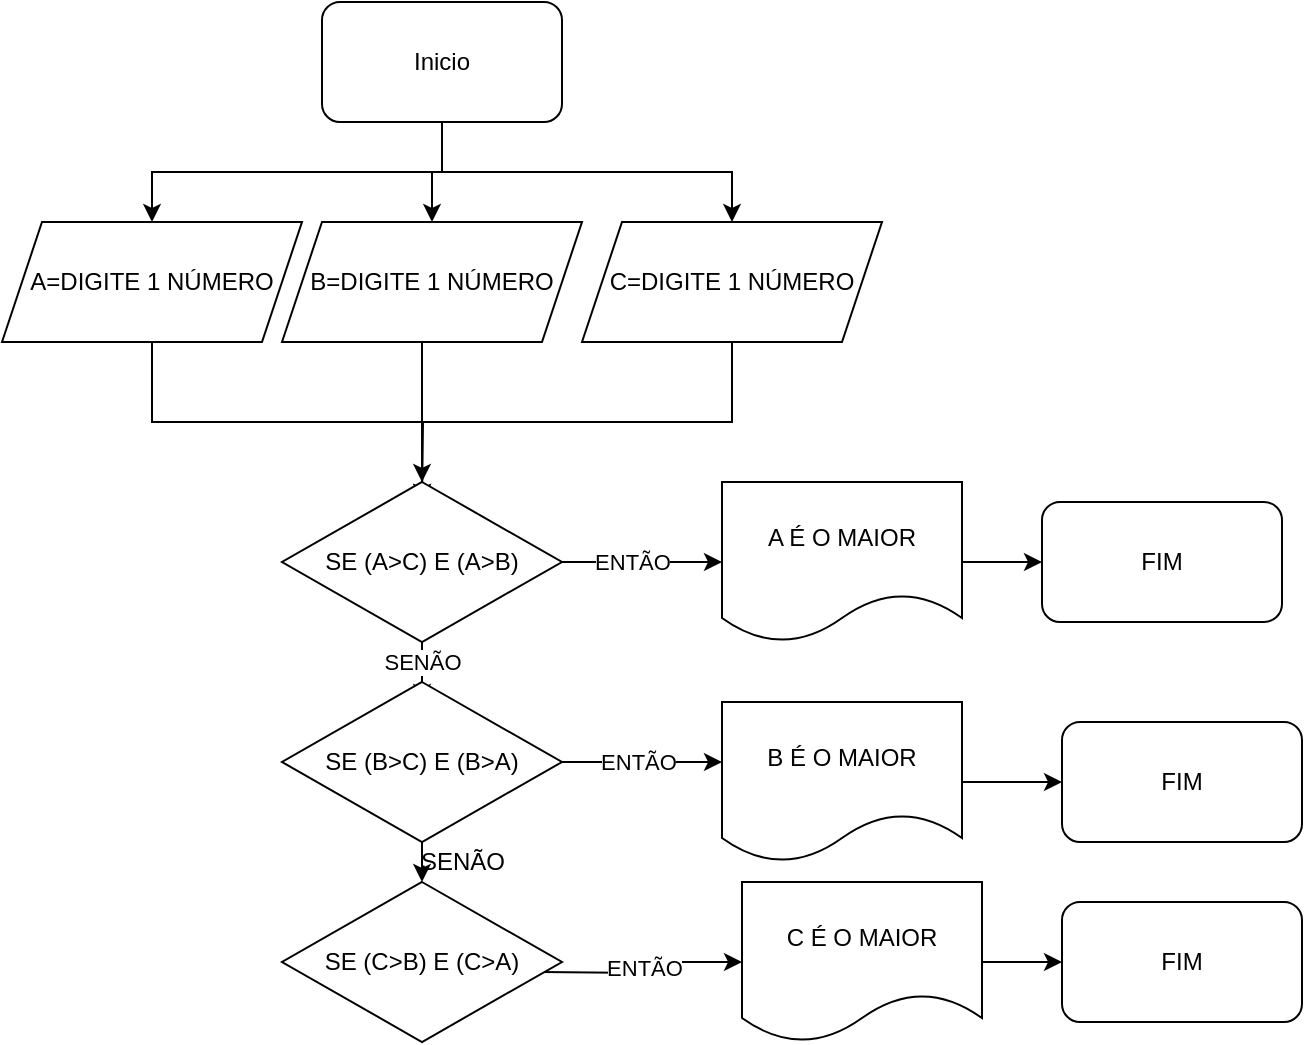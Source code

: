 <mxfile version="14.4.6" type="github">
  <diagram id="vF4iMhBAjs350FeFTQnq" name="Page-1">
    <mxGraphModel dx="1422" dy="794" grid="1" gridSize="10" guides="1" tooltips="1" connect="1" arrows="1" fold="1" page="1" pageScale="1" pageWidth="827" pageHeight="1169" math="0" shadow="0">
      <root>
        <mxCell id="0" />
        <mxCell id="1" parent="0" />
        <mxCell id="4fqeMKU_hJklu5X01QzV-25" style="edgeStyle=orthogonalEdgeStyle;rounded=0;orthogonalLoop=1;jettySize=auto;html=1;exitX=0.5;exitY=1;exitDx=0;exitDy=0;" edge="1" parent="1" source="4fqeMKU_hJklu5X01QzV-1" target="4fqeMKU_hJklu5X01QzV-2">
          <mxGeometry relative="1" as="geometry" />
        </mxCell>
        <mxCell id="4fqeMKU_hJklu5X01QzV-26" style="edgeStyle=orthogonalEdgeStyle;rounded=0;orthogonalLoop=1;jettySize=auto;html=1;exitX=0.5;exitY=1;exitDx=0;exitDy=0;entryX=0.5;entryY=0;entryDx=0;entryDy=0;" edge="1" parent="1" source="4fqeMKU_hJklu5X01QzV-1" target="4fqeMKU_hJklu5X01QzV-22">
          <mxGeometry relative="1" as="geometry" />
        </mxCell>
        <mxCell id="4fqeMKU_hJklu5X01QzV-27" style="edgeStyle=orthogonalEdgeStyle;rounded=0;orthogonalLoop=1;jettySize=auto;html=1;exitX=0.5;exitY=1;exitDx=0;exitDy=0;" edge="1" parent="1" source="4fqeMKU_hJklu5X01QzV-1" target="4fqeMKU_hJklu5X01QzV-23">
          <mxGeometry relative="1" as="geometry" />
        </mxCell>
        <mxCell id="4fqeMKU_hJklu5X01QzV-1" value="Inicio" style="rounded=1;whiteSpace=wrap;html=1;" vertex="1" parent="1">
          <mxGeometry x="270" y="70" width="120" height="60" as="geometry" />
        </mxCell>
        <mxCell id="4fqeMKU_hJklu5X01QzV-31" style="edgeStyle=orthogonalEdgeStyle;rounded=0;orthogonalLoop=1;jettySize=auto;html=1;exitX=0.5;exitY=1;exitDx=0;exitDy=0;entryX=0.5;entryY=0;entryDx=0;entryDy=0;" edge="1" parent="1" source="4fqeMKU_hJklu5X01QzV-2">
          <mxGeometry relative="1" as="geometry">
            <mxPoint x="320" y="320" as="targetPoint" />
          </mxGeometry>
        </mxCell>
        <mxCell id="4fqeMKU_hJklu5X01QzV-2" value="A=DIGITE 1 NÚMERO" style="shape=parallelogram;perimeter=parallelogramPerimeter;whiteSpace=wrap;html=1;fixedSize=1;" vertex="1" parent="1">
          <mxGeometry x="110" y="180" width="150" height="60" as="geometry" />
        </mxCell>
        <mxCell id="4fqeMKU_hJklu5X01QzV-10" value="A É O MAIOR" style="shape=document;whiteSpace=wrap;html=1;boundedLbl=1;" vertex="1" parent="1">
          <mxGeometry x="470" y="310" width="120" height="80" as="geometry" />
        </mxCell>
        <mxCell id="4fqeMKU_hJklu5X01QzV-33" style="edgeStyle=orthogonalEdgeStyle;rounded=0;orthogonalLoop=1;jettySize=auto;html=1;exitX=0.5;exitY=1;exitDx=0;exitDy=0;entryX=0.5;entryY=0;entryDx=0;entryDy=0;" edge="1" parent="1" source="4fqeMKU_hJklu5X01QzV-22">
          <mxGeometry relative="1" as="geometry">
            <mxPoint x="320" y="320" as="targetPoint" />
            <Array as="points">
              <mxPoint x="320" y="240" />
            </Array>
          </mxGeometry>
        </mxCell>
        <mxCell id="4fqeMKU_hJklu5X01QzV-22" value="B=DIGITE 1 NÚMERO" style="shape=parallelogram;perimeter=parallelogramPerimeter;whiteSpace=wrap;html=1;fixedSize=1;" vertex="1" parent="1">
          <mxGeometry x="250" y="180" width="150" height="60" as="geometry" />
        </mxCell>
        <mxCell id="4fqeMKU_hJklu5X01QzV-34" style="edgeStyle=orthogonalEdgeStyle;rounded=0;orthogonalLoop=1;jettySize=auto;html=1;exitX=0.5;exitY=1;exitDx=0;exitDy=0;" edge="1" parent="1" source="4fqeMKU_hJklu5X01QzV-23">
          <mxGeometry relative="1" as="geometry">
            <mxPoint x="320" y="310" as="targetPoint" />
            <Array as="points">
              <mxPoint x="475" y="280" />
              <mxPoint x="320" y="280" />
            </Array>
          </mxGeometry>
        </mxCell>
        <mxCell id="4fqeMKU_hJklu5X01QzV-23" value="C=DIGITE 1 NÚMERO" style="shape=parallelogram;perimeter=parallelogramPerimeter;whiteSpace=wrap;html=1;fixedSize=1;" vertex="1" parent="1">
          <mxGeometry x="400" y="180" width="150" height="60" as="geometry" />
        </mxCell>
        <mxCell id="4fqeMKU_hJklu5X01QzV-32" value="ENTÃO" style="endArrow=classic;html=1;" edge="1" parent="1">
          <mxGeometry width="50" height="50" relative="1" as="geometry">
            <mxPoint x="380" y="350" as="sourcePoint" />
            <mxPoint x="470" y="350" as="targetPoint" />
          </mxGeometry>
        </mxCell>
        <mxCell id="4fqeMKU_hJklu5X01QzV-35" value="SENÃO" style="endArrow=classic;html=1;exitX=0.5;exitY=1;exitDx=0;exitDy=0;" edge="1" parent="1">
          <mxGeometry width="50" height="50" relative="1" as="geometry">
            <mxPoint x="320" y="380" as="sourcePoint" />
            <mxPoint x="320" y="420" as="targetPoint" />
          </mxGeometry>
        </mxCell>
        <mxCell id="4fqeMKU_hJklu5X01QzV-38" value="ENTÃO&lt;br&gt;" style="endArrow=classic;html=1;exitX=1;exitY=0.5;exitDx=0;exitDy=0;" edge="1" parent="1">
          <mxGeometry width="50" height="50" relative="1" as="geometry">
            <mxPoint x="385" y="450" as="sourcePoint" />
            <mxPoint x="470" y="450" as="targetPoint" />
          </mxGeometry>
        </mxCell>
        <mxCell id="4fqeMKU_hJklu5X01QzV-39" value="B É O MAIOR" style="shape=document;whiteSpace=wrap;html=1;boundedLbl=1;" vertex="1" parent="1">
          <mxGeometry x="470" y="420" width="120" height="80" as="geometry" />
        </mxCell>
        <mxCell id="4fqeMKU_hJklu5X01QzV-47" value="ENTÃO" style="edgeStyle=orthogonalEdgeStyle;rounded=0;orthogonalLoop=1;jettySize=auto;html=1;exitX=1;exitY=0.5;exitDx=0;exitDy=0;entryX=0;entryY=0.5;entryDx=0;entryDy=0;" edge="1" parent="1" target="4fqeMKU_hJklu5X01QzV-43">
          <mxGeometry relative="1" as="geometry">
            <mxPoint x="380" y="555" as="sourcePoint" />
          </mxGeometry>
        </mxCell>
        <mxCell id="4fqeMKU_hJklu5X01QzV-55" style="edgeStyle=orthogonalEdgeStyle;rounded=0;orthogonalLoop=1;jettySize=auto;html=1;exitX=1;exitY=0.5;exitDx=0;exitDy=0;entryX=0;entryY=0.5;entryDx=0;entryDy=0;" edge="1" parent="1" source="4fqeMKU_hJklu5X01QzV-43" target="4fqeMKU_hJklu5X01QzV-53">
          <mxGeometry relative="1" as="geometry" />
        </mxCell>
        <mxCell id="4fqeMKU_hJklu5X01QzV-43" value="C É O MAIOR" style="shape=document;whiteSpace=wrap;html=1;boundedLbl=1;" vertex="1" parent="1">
          <mxGeometry x="480" y="510" width="120" height="80" as="geometry" />
        </mxCell>
        <mxCell id="4fqeMKU_hJklu5X01QzV-49" value="FIM" style="rounded=1;whiteSpace=wrap;html=1;" vertex="1" parent="1">
          <mxGeometry x="630" y="320" width="120" height="60" as="geometry" />
        </mxCell>
        <mxCell id="4fqeMKU_hJklu5X01QzV-50" value="" style="endArrow=classic;html=1;entryX=0;entryY=0.5;entryDx=0;entryDy=0;" edge="1" parent="1" target="4fqeMKU_hJklu5X01QzV-49">
          <mxGeometry width="50" height="50" relative="1" as="geometry">
            <mxPoint x="590" y="350" as="sourcePoint" />
            <mxPoint x="440" y="380" as="targetPoint" />
            <Array as="points">
              <mxPoint x="600" y="350" />
            </Array>
          </mxGeometry>
        </mxCell>
        <mxCell id="4fqeMKU_hJklu5X01QzV-51" value="" style="endArrow=classic;html=1;exitX=1;exitY=0.5;exitDx=0;exitDy=0;" edge="1" parent="1" source="4fqeMKU_hJklu5X01QzV-39">
          <mxGeometry width="50" height="50" relative="1" as="geometry">
            <mxPoint x="600" y="360" as="sourcePoint" />
            <mxPoint x="640" y="460" as="targetPoint" />
            <Array as="points" />
          </mxGeometry>
        </mxCell>
        <mxCell id="4fqeMKU_hJklu5X01QzV-52" value="FIM" style="rounded=1;whiteSpace=wrap;html=1;" vertex="1" parent="1">
          <mxGeometry x="640" y="430" width="120" height="60" as="geometry" />
        </mxCell>
        <mxCell id="4fqeMKU_hJklu5X01QzV-53" value="FIM" style="rounded=1;whiteSpace=wrap;html=1;" vertex="1" parent="1">
          <mxGeometry x="640" y="520" width="120" height="60" as="geometry" />
        </mxCell>
        <mxCell id="4fqeMKU_hJklu5X01QzV-59" value="SE (A&amp;gt;C) E (A&amp;gt;B)" style="rhombus;whiteSpace=wrap;html=1;" vertex="1" parent="1">
          <mxGeometry x="250" y="310" width="140" height="80" as="geometry" />
        </mxCell>
        <mxCell id="4fqeMKU_hJklu5X01QzV-65" style="edgeStyle=orthogonalEdgeStyle;rounded=0;orthogonalLoop=1;jettySize=auto;html=1;exitX=0.5;exitY=1;exitDx=0;exitDy=0;entryX=0.5;entryY=0;entryDx=0;entryDy=0;" edge="1" parent="1" source="4fqeMKU_hJklu5X01QzV-60" target="4fqeMKU_hJklu5X01QzV-63">
          <mxGeometry relative="1" as="geometry" />
        </mxCell>
        <mxCell id="4fqeMKU_hJklu5X01QzV-60" value="SE (B&amp;gt;C) E (B&amp;gt;A)" style="rhombus;whiteSpace=wrap;html=1;" vertex="1" parent="1">
          <mxGeometry x="250" y="410" width="140" height="80" as="geometry" />
        </mxCell>
        <mxCell id="4fqeMKU_hJklu5X01QzV-63" value="SE (C&amp;gt;B) E (C&amp;gt;A)" style="rhombus;whiteSpace=wrap;html=1;" vertex="1" parent="1">
          <mxGeometry x="250" y="510" width="140" height="80" as="geometry" />
        </mxCell>
        <mxCell id="4fqeMKU_hJklu5X01QzV-66" value="SENÃO" style="text;html=1;align=center;verticalAlign=middle;resizable=0;points=[];autosize=1;" vertex="1" parent="1">
          <mxGeometry x="310" y="490" width="60" height="20" as="geometry" />
        </mxCell>
      </root>
    </mxGraphModel>
  </diagram>
</mxfile>
